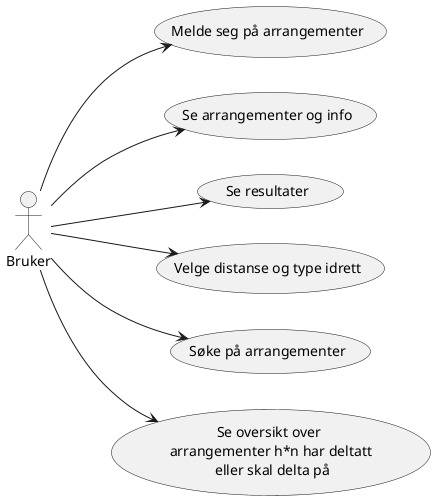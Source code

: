 @startuml
left to right direction
:Bruker:

Bruker --> (Melde seg på arrangementer)
Bruker --> (Se arrangementer og info)
Bruker --> (Se resultater)
Bruker --> (Velge distanse og type idrett)
Bruker --> (Søke på arrangementer)
Bruker --> (Se oversikt over \n arrangementer h*n har deltatt \n eller skal delta på)

@enduml